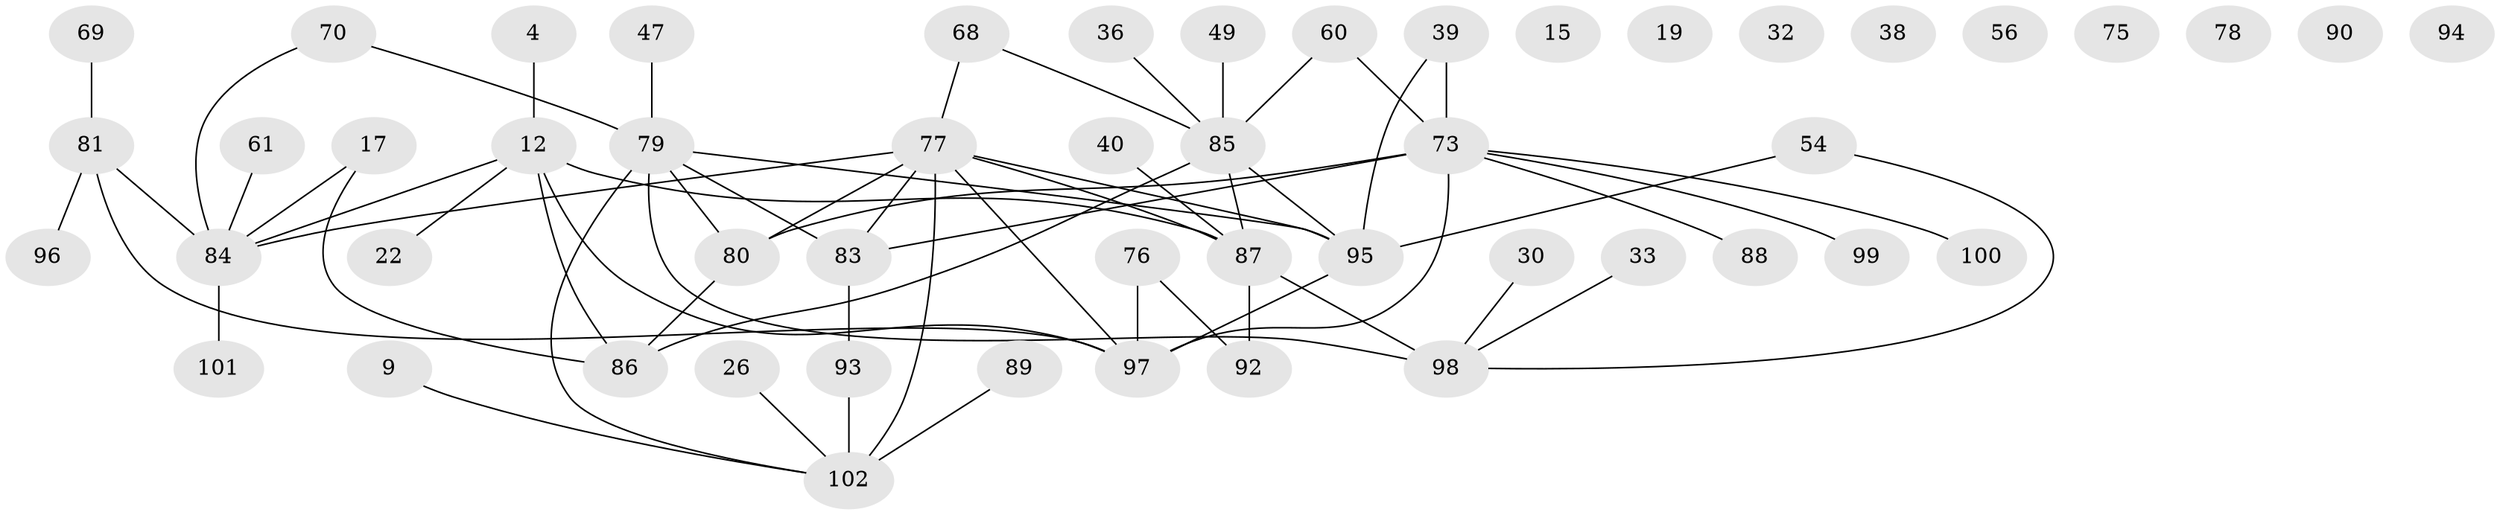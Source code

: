 // original degree distribution, {2: 0.2549019607843137, 3: 0.20588235294117646, 1: 0.21568627450980393, 4: 0.1568627450980392, 5: 0.06862745098039216, 8: 0.00980392156862745, 0: 0.06862745098039216, 6: 0.0196078431372549}
// Generated by graph-tools (version 1.1) at 2025/39/03/09/25 04:39:40]
// undirected, 51 vertices, 62 edges
graph export_dot {
graph [start="1"]
  node [color=gray90,style=filled];
  4;
  9;
  12;
  15;
  17;
  19;
  22;
  26;
  30;
  32;
  33;
  36;
  38;
  39;
  40;
  47;
  49;
  54;
  56 [super="+44+46"];
  60 [super="+18"];
  61;
  68 [super="+51"];
  69;
  70;
  73 [super="+65+62"];
  75;
  76;
  77 [super="+23+37+48"];
  78;
  79 [super="+7+6+29+55+72"];
  80 [super="+11"];
  81;
  83 [super="+8+35"];
  84 [super="+53+74"];
  85 [super="+63"];
  86 [super="+52"];
  87 [super="+67"];
  88;
  89;
  90;
  92;
  93 [super="+82"];
  94 [super="+58"];
  95 [super="+16+28"];
  96;
  97 [super="+24+71"];
  98 [super="+3+27"];
  99;
  100;
  101 [super="+43"];
  102 [super="+91"];
  4 -- 12;
  9 -- 102;
  12 -- 22;
  12 -- 97;
  12 -- 87 [weight=2];
  12 -- 86;
  12 -- 84 [weight=2];
  17 -- 86;
  17 -- 84;
  26 -- 102;
  30 -- 98;
  33 -- 98;
  36 -- 85;
  39 -- 95;
  39 -- 73;
  40 -- 87;
  47 -- 79;
  49 -- 85;
  54 -- 95;
  54 -- 98;
  60 -- 73;
  60 -- 85;
  61 -- 84;
  68 -- 77;
  68 -- 85;
  69 -- 81;
  70 -- 84;
  70 -- 79;
  73 -- 83 [weight=4];
  73 -- 99;
  73 -- 97 [weight=2];
  73 -- 100;
  73 -- 80;
  73 -- 88;
  76 -- 92;
  76 -- 97;
  77 -- 80 [weight=2];
  77 -- 95;
  77 -- 83;
  77 -- 87 [weight=2];
  77 -- 97;
  77 -- 102 [weight=2];
  77 -- 84 [weight=2];
  79 -- 95;
  79 -- 80;
  79 -- 98 [weight=2];
  79 -- 83;
  79 -- 102;
  80 -- 86;
  81 -- 84;
  81 -- 96;
  81 -- 97;
  83 -- 93 [weight=2];
  84 -- 101;
  85 -- 87;
  85 -- 86 [weight=2];
  85 -- 95;
  87 -- 98;
  87 -- 92;
  89 -- 102;
  93 -- 102 [weight=2];
  95 -- 97 [weight=2];
}
